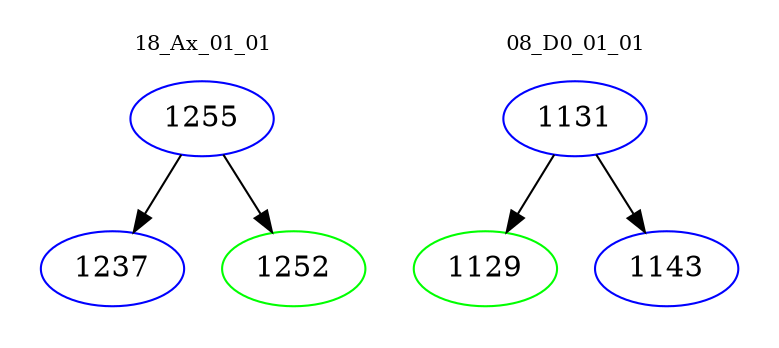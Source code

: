 digraph{
subgraph cluster_0 {
color = white
label = "18_Ax_01_01";
fontsize=10;
T0_1255 [label="1255", color="blue"]
T0_1255 -> T0_1237 [color="black"]
T0_1237 [label="1237", color="blue"]
T0_1255 -> T0_1252 [color="black"]
T0_1252 [label="1252", color="green"]
}
subgraph cluster_1 {
color = white
label = "08_D0_01_01";
fontsize=10;
T1_1131 [label="1131", color="blue"]
T1_1131 -> T1_1129 [color="black"]
T1_1129 [label="1129", color="green"]
T1_1131 -> T1_1143 [color="black"]
T1_1143 [label="1143", color="blue"]
}
}
